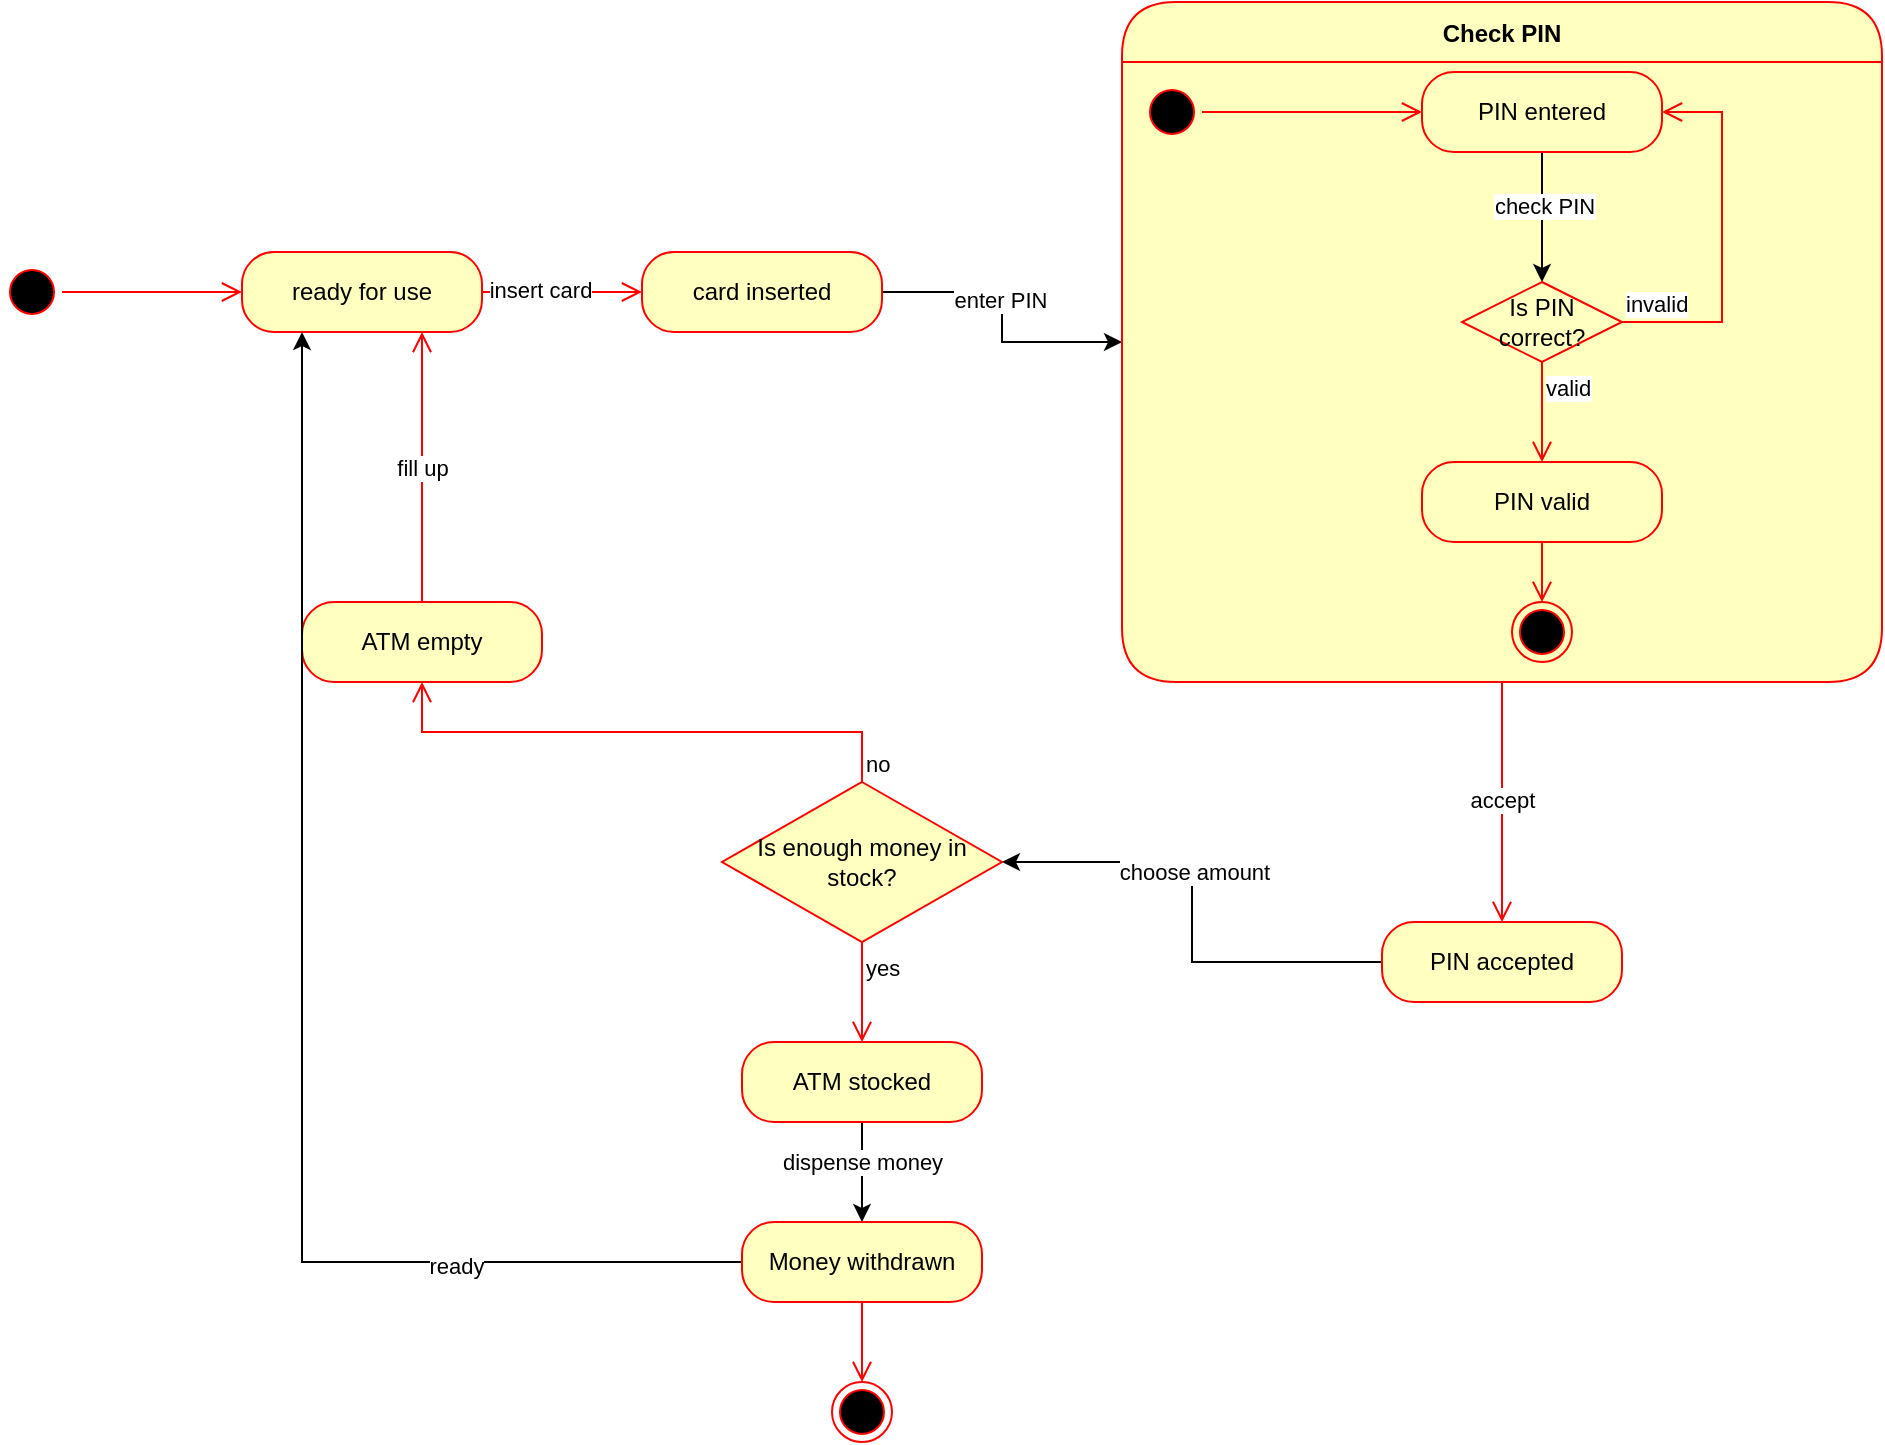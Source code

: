 <mxfile version="24.6.5" type="device">
  <diagram name="Seite-1" id="XblLDfdcsWcAisGGZU6l">
    <mxGraphModel dx="1050" dy="530" grid="1" gridSize="10" guides="1" tooltips="1" connect="1" arrows="1" fold="1" page="1" pageScale="1" pageWidth="1500" pageHeight="850" math="0" shadow="0">
      <root>
        <mxCell id="0" />
        <mxCell id="1" parent="0" />
        <mxCell id="laCMnUiCOB5MK96O3-tA-13" value="ready for use" style="rounded=1;whiteSpace=wrap;html=1;arcSize=40;fontColor=#000000;fillColor=#ffffc0;strokeColor=#ff0000;" parent="1" vertex="1">
          <mxGeometry x="140" y="235" width="120" height="40" as="geometry" />
        </mxCell>
        <mxCell id="laCMnUiCOB5MK96O3-tA-14" value="" style="edgeStyle=orthogonalEdgeStyle;html=1;verticalAlign=bottom;endArrow=open;endSize=8;strokeColor=#ff0000;rounded=0;entryX=0;entryY=0.5;entryDx=0;entryDy=0;" parent="1" source="laCMnUiCOB5MK96O3-tA-13" target="laCMnUiCOB5MK96O3-tA-54" edge="1">
          <mxGeometry relative="1" as="geometry">
            <mxPoint x="345" y="255" as="targetPoint" />
          </mxGeometry>
        </mxCell>
        <mxCell id="laCMnUiCOB5MK96O3-tA-16" value="insert card" style="edgeLabel;html=1;align=center;verticalAlign=middle;resizable=0;points=[];" parent="laCMnUiCOB5MK96O3-tA-14" vertex="1" connectable="0">
          <mxGeometry x="-0.28" y="1" relative="1" as="geometry">
            <mxPoint as="offset" />
          </mxGeometry>
        </mxCell>
        <mxCell id="laCMnUiCOB5MK96O3-tA-22" style="edgeStyle=orthogonalEdgeStyle;rounded=0;orthogonalLoop=1;jettySize=auto;html=1;entryX=0;entryY=0.5;entryDx=0;entryDy=0;exitX=1;exitY=0.5;exitDx=0;exitDy=0;" parent="1" source="laCMnUiCOB5MK96O3-tA-54" target="laCMnUiCOB5MK96O3-tA-19" edge="1">
          <mxGeometry relative="1" as="geometry">
            <mxPoint x="465" y="255" as="sourcePoint" />
          </mxGeometry>
        </mxCell>
        <mxCell id="laCMnUiCOB5MK96O3-tA-48" value="enter PIN" style="edgeLabel;html=1;align=center;verticalAlign=middle;resizable=0;points=[];" parent="laCMnUiCOB5MK96O3-tA-22" vertex="1" connectable="0">
          <mxGeometry x="-0.124" y="-1" relative="1" as="geometry">
            <mxPoint as="offset" />
          </mxGeometry>
        </mxCell>
        <mxCell id="laCMnUiCOB5MK96O3-tA-19" value="Check PIN" style="swimlane;fontStyle=1;align=center;verticalAlign=middle;childLayout=stackLayout;horizontal=1;startSize=30;horizontalStack=0;resizeParent=0;resizeLast=1;container=0;fontColor=#000000;collapsible=0;rounded=1;arcSize=30;strokeColor=#ff0000;fillColor=#ffffc0;swimlaneFillColor=#ffffc0;dropTarget=0;" parent="1" vertex="1">
          <mxGeometry x="580" y="110" width="380" height="340" as="geometry" />
        </mxCell>
        <mxCell id="laCMnUiCOB5MK96O3-tA-21" value="" style="edgeStyle=orthogonalEdgeStyle;html=1;verticalAlign=bottom;endArrow=open;endSize=8;strokeColor=#ff0000;rounded=0;" parent="1" source="laCMnUiCOB5MK96O3-tA-19" target="laCMnUiCOB5MK96O3-tA-34" edge="1">
          <mxGeometry relative="1" as="geometry">
            <mxPoint x="1080" y="255" as="targetPoint" />
          </mxGeometry>
        </mxCell>
        <mxCell id="laCMnUiCOB5MK96O3-tA-43" value="accept" style="edgeLabel;html=1;align=center;verticalAlign=middle;resizable=0;points=[];" parent="laCMnUiCOB5MK96O3-tA-21" vertex="1" connectable="0">
          <mxGeometry x="-0.013" relative="1" as="geometry">
            <mxPoint as="offset" />
          </mxGeometry>
        </mxCell>
        <mxCell id="laCMnUiCOB5MK96O3-tA-23" value="" style="ellipse;html=1;shape=startState;fillColor=#000000;strokeColor=#ff0000;" parent="1" vertex="1">
          <mxGeometry x="20" y="240" width="30" height="30" as="geometry" />
        </mxCell>
        <mxCell id="laCMnUiCOB5MK96O3-tA-24" value="" style="edgeStyle=orthogonalEdgeStyle;html=1;verticalAlign=bottom;endArrow=open;endSize=8;strokeColor=#ff0000;rounded=0;entryX=0;entryY=0.5;entryDx=0;entryDy=0;" parent="1" source="laCMnUiCOB5MK96O3-tA-23" target="laCMnUiCOB5MK96O3-tA-13" edge="1">
          <mxGeometry relative="1" as="geometry">
            <mxPoint x="65" y="335" as="targetPoint" />
          </mxGeometry>
        </mxCell>
        <mxCell id="laCMnUiCOB5MK96O3-tA-25" value="" style="ellipse;html=1;shape=startState;fillColor=#000000;strokeColor=#ff0000;" parent="1" vertex="1">
          <mxGeometry x="590" y="150" width="30" height="30" as="geometry" />
        </mxCell>
        <mxCell id="laCMnUiCOB5MK96O3-tA-26" value="" style="edgeStyle=orthogonalEdgeStyle;html=1;verticalAlign=bottom;endArrow=open;endSize=8;strokeColor=#ff0000;rounded=0;" parent="1" source="laCMnUiCOB5MK96O3-tA-25" target="laCMnUiCOB5MK96O3-tA-27" edge="1">
          <mxGeometry relative="1" as="geometry">
            <mxPoint x="710" y="165" as="targetPoint" />
          </mxGeometry>
        </mxCell>
        <mxCell id="laCMnUiCOB5MK96O3-tA-31" style="edgeStyle=orthogonalEdgeStyle;rounded=0;orthogonalLoop=1;jettySize=auto;html=1;entryX=0.5;entryY=0;entryDx=0;entryDy=0;" parent="1" source="laCMnUiCOB5MK96O3-tA-27" target="laCMnUiCOB5MK96O3-tA-56" edge="1">
          <mxGeometry relative="1" as="geometry">
            <mxPoint x="790" y="230" as="targetPoint" />
          </mxGeometry>
        </mxCell>
        <mxCell id="laCMnUiCOB5MK96O3-tA-32" value="check PIN" style="edgeLabel;html=1;align=center;verticalAlign=middle;resizable=0;points=[];" parent="laCMnUiCOB5MK96O3-tA-31" vertex="1" connectable="0">
          <mxGeometry x="-0.164" y="1" relative="1" as="geometry">
            <mxPoint as="offset" />
          </mxGeometry>
        </mxCell>
        <mxCell id="laCMnUiCOB5MK96O3-tA-27" value="PIN entered" style="rounded=1;whiteSpace=wrap;html=1;arcSize=40;fontColor=#000000;fillColor=#ffffc0;strokeColor=#ff0000;" parent="1" vertex="1">
          <mxGeometry x="730" y="145" width="120" height="40" as="geometry" />
        </mxCell>
        <mxCell id="laCMnUiCOB5MK96O3-tA-33" value="" style="ellipse;html=1;shape=endState;fillColor=#000000;strokeColor=#ff0000;" parent="1" vertex="1">
          <mxGeometry x="775" y="410" width="30" height="30" as="geometry" />
        </mxCell>
        <mxCell id="laCMnUiCOB5MK96O3-tA-41" style="edgeStyle=orthogonalEdgeStyle;rounded=0;orthogonalLoop=1;jettySize=auto;html=1;entryX=1;entryY=0.5;entryDx=0;entryDy=0;" parent="1" source="laCMnUiCOB5MK96O3-tA-34" target="laCMnUiCOB5MK96O3-tA-35" edge="1">
          <mxGeometry relative="1" as="geometry" />
        </mxCell>
        <mxCell id="laCMnUiCOB5MK96O3-tA-42" value="choose amount" style="edgeLabel;html=1;align=center;verticalAlign=middle;resizable=0;points=[];" parent="laCMnUiCOB5MK96O3-tA-41" vertex="1" connectable="0">
          <mxGeometry x="0.169" y="-1" relative="1" as="geometry">
            <mxPoint as="offset" />
          </mxGeometry>
        </mxCell>
        <mxCell id="laCMnUiCOB5MK96O3-tA-34" value="PIN accepted" style="rounded=1;whiteSpace=wrap;html=1;arcSize=40;fontColor=#000000;fillColor=#ffffc0;strokeColor=#ff0000;" parent="1" vertex="1">
          <mxGeometry x="710" y="570" width="120" height="40" as="geometry" />
        </mxCell>
        <mxCell id="laCMnUiCOB5MK96O3-tA-35" value="Is enough money in stock?" style="rhombus;whiteSpace=wrap;html=1;fontColor=#000000;fillColor=#ffffc0;strokeColor=#ff0000;" parent="1" vertex="1">
          <mxGeometry x="380" y="500" width="140" height="80" as="geometry" />
        </mxCell>
        <mxCell id="laCMnUiCOB5MK96O3-tA-36" value="no" style="edgeStyle=orthogonalEdgeStyle;html=1;align=left;verticalAlign=bottom;endArrow=open;endSize=8;strokeColor=#ff0000;rounded=0;exitX=0.5;exitY=0;exitDx=0;exitDy=0;entryX=0.5;entryY=1;entryDx=0;entryDy=0;" parent="1" source="laCMnUiCOB5MK96O3-tA-35" target="laCMnUiCOB5MK96O3-tA-38" edge="1">
          <mxGeometry x="-1" relative="1" as="geometry">
            <mxPoint x="230" y="460" as="targetPoint" />
          </mxGeometry>
        </mxCell>
        <mxCell id="laCMnUiCOB5MK96O3-tA-37" value="yes" style="edgeStyle=orthogonalEdgeStyle;html=1;align=left;verticalAlign=top;endArrow=open;endSize=8;strokeColor=#ff0000;rounded=0;entryX=0.5;entryY=0;entryDx=0;entryDy=0;" parent="1" source="laCMnUiCOB5MK96O3-tA-35" target="laCMnUiCOB5MK96O3-tA-49" edge="1">
          <mxGeometry x="-1" relative="1" as="geometry">
            <mxPoint x="450" y="650" as="targetPoint" />
          </mxGeometry>
        </mxCell>
        <mxCell id="laCMnUiCOB5MK96O3-tA-38" value="ATM empty" style="rounded=1;whiteSpace=wrap;html=1;arcSize=40;fontColor=#000000;fillColor=#ffffc0;strokeColor=#ff0000;" parent="1" vertex="1">
          <mxGeometry x="170" y="410" width="120" height="40" as="geometry" />
        </mxCell>
        <mxCell id="laCMnUiCOB5MK96O3-tA-39" value="" style="edgeStyle=orthogonalEdgeStyle;html=1;verticalAlign=bottom;endArrow=open;endSize=8;strokeColor=#ff0000;rounded=0;entryX=0.75;entryY=1;entryDx=0;entryDy=0;" parent="1" source="laCMnUiCOB5MK96O3-tA-38" target="laCMnUiCOB5MK96O3-tA-13" edge="1">
          <mxGeometry relative="1" as="geometry">
            <mxPoint x="190" y="510" as="targetPoint" />
          </mxGeometry>
        </mxCell>
        <mxCell id="laCMnUiCOB5MK96O3-tA-40" value="fill up" style="edgeLabel;html=1;align=center;verticalAlign=middle;resizable=0;points=[];" parent="laCMnUiCOB5MK96O3-tA-39" vertex="1" connectable="0">
          <mxGeometry x="-0.01" relative="1" as="geometry">
            <mxPoint as="offset" />
          </mxGeometry>
        </mxCell>
        <mxCell id="laCMnUiCOB5MK96O3-tA-65" style="edgeStyle=orthogonalEdgeStyle;rounded=0;orthogonalLoop=1;jettySize=auto;html=1;entryX=0.5;entryY=0;entryDx=0;entryDy=0;" parent="1" source="laCMnUiCOB5MK96O3-tA-49" target="laCMnUiCOB5MK96O3-tA-63" edge="1">
          <mxGeometry relative="1" as="geometry" />
        </mxCell>
        <mxCell id="laCMnUiCOB5MK96O3-tA-66" value="dispense money" style="edgeLabel;html=1;align=center;verticalAlign=middle;resizable=0;points=[];" parent="laCMnUiCOB5MK96O3-tA-65" vertex="1" connectable="0">
          <mxGeometry x="-0.2" relative="1" as="geometry">
            <mxPoint as="offset" />
          </mxGeometry>
        </mxCell>
        <mxCell id="laCMnUiCOB5MK96O3-tA-49" value="ATM stocked" style="rounded=1;whiteSpace=wrap;html=1;arcSize=40;fontColor=#000000;fillColor=#ffffc0;strokeColor=#ff0000;" parent="1" vertex="1">
          <mxGeometry x="390" y="630" width="120" height="40" as="geometry" />
        </mxCell>
        <mxCell id="laCMnUiCOB5MK96O3-tA-54" value="card inserted" style="rounded=1;whiteSpace=wrap;html=1;arcSize=40;fontColor=#000000;fillColor=#ffffc0;strokeColor=#ff0000;" parent="1" vertex="1">
          <mxGeometry x="340" y="235" width="120" height="40" as="geometry" />
        </mxCell>
        <mxCell id="laCMnUiCOB5MK96O3-tA-56" value="Is PIN correct?" style="rhombus;whiteSpace=wrap;html=1;fontColor=#000000;fillColor=#ffffc0;strokeColor=#ff0000;" parent="1" vertex="1">
          <mxGeometry x="750" y="250" width="80" height="40" as="geometry" />
        </mxCell>
        <mxCell id="laCMnUiCOB5MK96O3-tA-57" value="invalid" style="edgeStyle=orthogonalEdgeStyle;html=1;align=left;verticalAlign=bottom;endArrow=open;endSize=8;strokeColor=#ff0000;rounded=0;entryX=1;entryY=0.5;entryDx=0;entryDy=0;exitX=1;exitY=0.5;exitDx=0;exitDy=0;" parent="1" source="laCMnUiCOB5MK96O3-tA-56" target="laCMnUiCOB5MK96O3-tA-27" edge="1">
          <mxGeometry x="-1" relative="1" as="geometry">
            <mxPoint x="620" y="270" as="targetPoint" />
            <Array as="points">
              <mxPoint x="880" y="270" />
              <mxPoint x="880" y="165" />
            </Array>
          </mxGeometry>
        </mxCell>
        <mxCell id="laCMnUiCOB5MK96O3-tA-58" value="valid" style="edgeStyle=orthogonalEdgeStyle;html=1;align=left;verticalAlign=top;endArrow=open;endSize=8;strokeColor=#ff0000;rounded=0;entryX=0.5;entryY=0;entryDx=0;entryDy=0;" parent="1" source="laCMnUiCOB5MK96O3-tA-56" target="laCMnUiCOB5MK96O3-tA-67" edge="1">
          <mxGeometry x="-1" relative="1" as="geometry">
            <mxPoint x="790" y="310" as="targetPoint" />
          </mxGeometry>
        </mxCell>
        <mxCell id="laCMnUiCOB5MK96O3-tA-62" value="" style="ellipse;html=1;shape=endState;fillColor=#000000;strokeColor=#ff0000;" parent="1" vertex="1">
          <mxGeometry x="435" y="800" width="30" height="30" as="geometry" />
        </mxCell>
        <mxCell id="WKMNAJjQT9VjLbfzH0AQ-1" style="edgeStyle=orthogonalEdgeStyle;rounded=0;orthogonalLoop=1;jettySize=auto;html=1;entryX=0.25;entryY=1;entryDx=0;entryDy=0;" edge="1" parent="1" source="laCMnUiCOB5MK96O3-tA-63" target="laCMnUiCOB5MK96O3-tA-13">
          <mxGeometry relative="1" as="geometry" />
        </mxCell>
        <mxCell id="WKMNAJjQT9VjLbfzH0AQ-2" value="ready" style="edgeLabel;html=1;align=center;verticalAlign=middle;resizable=0;points=[];" vertex="1" connectable="0" parent="WKMNAJjQT9VjLbfzH0AQ-1">
          <mxGeometry x="-0.582" y="2" relative="1" as="geometry">
            <mxPoint as="offset" />
          </mxGeometry>
        </mxCell>
        <mxCell id="laCMnUiCOB5MK96O3-tA-63" value="Money withdrawn" style="rounded=1;whiteSpace=wrap;html=1;arcSize=40;fontColor=#000000;fillColor=#ffffc0;strokeColor=#ff0000;" parent="1" vertex="1">
          <mxGeometry x="390" y="720" width="120" height="40" as="geometry" />
        </mxCell>
        <mxCell id="laCMnUiCOB5MK96O3-tA-64" value="" style="edgeStyle=orthogonalEdgeStyle;html=1;verticalAlign=bottom;endArrow=open;endSize=8;strokeColor=#ff0000;rounded=0;entryX=0.5;entryY=0;entryDx=0;entryDy=0;" parent="1" source="laCMnUiCOB5MK96O3-tA-63" target="laCMnUiCOB5MK96O3-tA-62" edge="1">
          <mxGeometry relative="1" as="geometry">
            <mxPoint x="530" y="740" as="targetPoint" />
          </mxGeometry>
        </mxCell>
        <mxCell id="laCMnUiCOB5MK96O3-tA-67" value="PIN valid" style="rounded=1;whiteSpace=wrap;html=1;arcSize=40;fontColor=#000000;fillColor=#ffffc0;strokeColor=#ff0000;" parent="1" vertex="1">
          <mxGeometry x="730" y="340" width="120" height="40" as="geometry" />
        </mxCell>
        <mxCell id="laCMnUiCOB5MK96O3-tA-68" value="" style="edgeStyle=orthogonalEdgeStyle;html=1;verticalAlign=bottom;endArrow=open;endSize=8;strokeColor=#ff0000;rounded=0;entryX=0.5;entryY=0;entryDx=0;entryDy=0;" parent="1" source="laCMnUiCOB5MK96O3-tA-67" target="laCMnUiCOB5MK96O3-tA-33" edge="1">
          <mxGeometry relative="1" as="geometry">
            <mxPoint x="785" y="440" as="targetPoint" />
          </mxGeometry>
        </mxCell>
      </root>
    </mxGraphModel>
  </diagram>
</mxfile>
